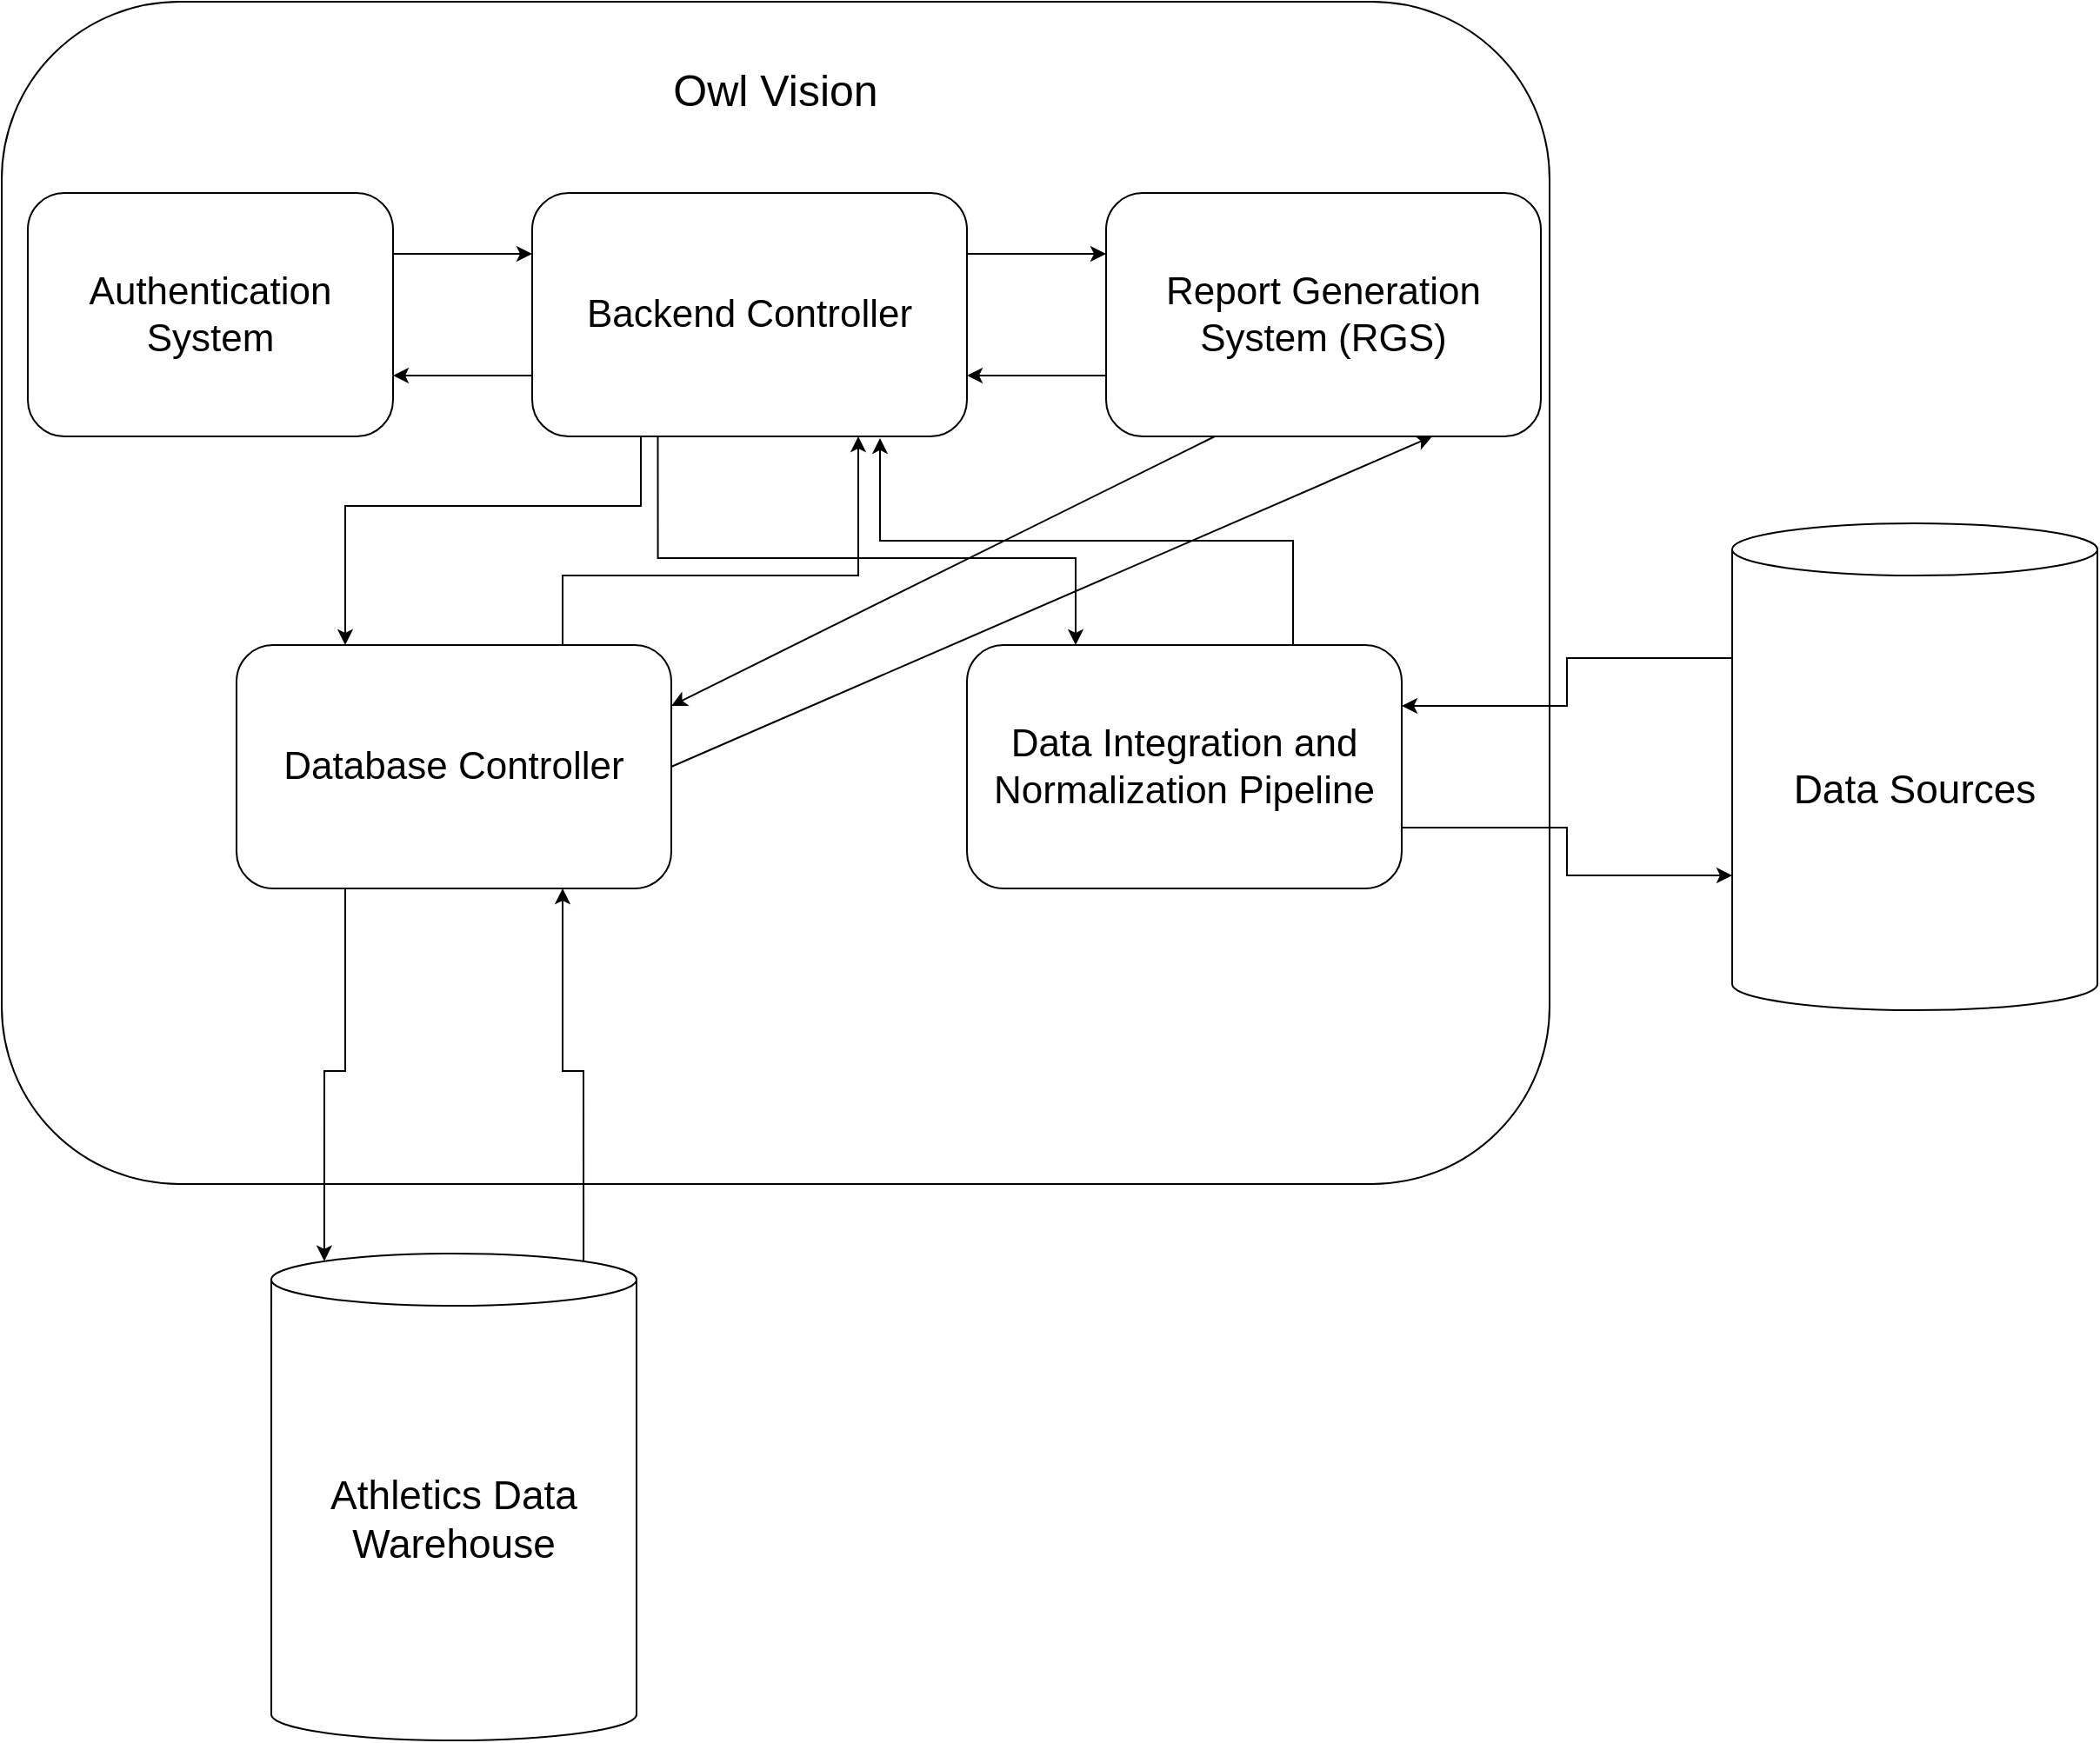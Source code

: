<mxfile version="22.0.2" type="device">
  <diagram name="Page-1" id="Wjr85l1NNc1MN1OOoi-i">
    <mxGraphModel dx="1971" dy="774" grid="1" gridSize="10" guides="1" tooltips="1" connect="1" arrows="1" fold="1" page="1" pageScale="1" pageWidth="850" pageHeight="1100" math="0" shadow="0">
      <root>
        <mxCell id="0" />
        <mxCell id="1" parent="0" />
        <mxCell id="vYVIb0P1RYDlvFxUj1XF-1" value="" style="rounded=1;whiteSpace=wrap;html=1;" vertex="1" parent="1">
          <mxGeometry x="-465" y="170" width="890" height="680" as="geometry" />
        </mxCell>
        <mxCell id="vYVIb0P1RYDlvFxUj1XF-2" value="&lt;font style=&quot;font-size: 25px;&quot;&gt;Owl Vision&lt;/font&gt;" style="text;html=1;strokeColor=none;fillColor=none;align=center;verticalAlign=middle;whiteSpace=wrap;rounded=0;" vertex="1" parent="1">
          <mxGeometry x="-113.75" y="180" width="187.5" height="80" as="geometry" />
        </mxCell>
        <mxCell id="vYVIb0P1RYDlvFxUj1XF-7" style="edgeStyle=orthogonalEdgeStyle;rounded=0;orthogonalLoop=1;jettySize=auto;html=1;exitX=0;exitY=0.75;exitDx=0;exitDy=0;entryX=1;entryY=0.75;entryDx=0;entryDy=0;" edge="1" parent="1" source="vYVIb0P1RYDlvFxUj1XF-5" target="vYVIb0P1RYDlvFxUj1XF-6">
          <mxGeometry relative="1" as="geometry" />
        </mxCell>
        <mxCell id="vYVIb0P1RYDlvFxUj1XF-17" style="edgeStyle=orthogonalEdgeStyle;rounded=0;orthogonalLoop=1;jettySize=auto;html=1;exitX=1;exitY=0.25;exitDx=0;exitDy=0;entryX=0;entryY=0.25;entryDx=0;entryDy=0;" edge="1" parent="1" source="vYVIb0P1RYDlvFxUj1XF-5" target="vYVIb0P1RYDlvFxUj1XF-16">
          <mxGeometry relative="1" as="geometry" />
        </mxCell>
        <mxCell id="vYVIb0P1RYDlvFxUj1XF-19" style="edgeStyle=orthogonalEdgeStyle;rounded=0;orthogonalLoop=1;jettySize=auto;html=1;exitX=0.25;exitY=1;exitDx=0;exitDy=0;entryX=0.25;entryY=0;entryDx=0;entryDy=0;" edge="1" parent="1" source="vYVIb0P1RYDlvFxUj1XF-5" target="vYVIb0P1RYDlvFxUj1XF-10">
          <mxGeometry relative="1" as="geometry">
            <Array as="points">
              <mxPoint x="-97" y="460" />
              <mxPoint x="-267" y="460" />
            </Array>
          </mxGeometry>
        </mxCell>
        <mxCell id="vYVIb0P1RYDlvFxUj1XF-5" value="&lt;font style=&quot;font-size: 22px;&quot;&gt;Backend Controller&lt;/font&gt;" style="rounded=1;whiteSpace=wrap;html=1;" vertex="1" parent="1">
          <mxGeometry x="-160" y="280" width="250" height="140" as="geometry" />
        </mxCell>
        <mxCell id="vYVIb0P1RYDlvFxUj1XF-8" style="edgeStyle=orthogonalEdgeStyle;rounded=0;orthogonalLoop=1;jettySize=auto;html=1;exitX=1;exitY=0.25;exitDx=0;exitDy=0;entryX=0;entryY=0.25;entryDx=0;entryDy=0;" edge="1" parent="1" source="vYVIb0P1RYDlvFxUj1XF-6" target="vYVIb0P1RYDlvFxUj1XF-5">
          <mxGeometry relative="1" as="geometry" />
        </mxCell>
        <mxCell id="vYVIb0P1RYDlvFxUj1XF-6" value="&lt;font style=&quot;font-size: 22px;&quot;&gt;Authentication System&lt;/font&gt;" style="rounded=1;whiteSpace=wrap;html=1;" vertex="1" parent="1">
          <mxGeometry x="-450" y="280" width="210" height="140" as="geometry" />
        </mxCell>
        <mxCell id="vYVIb0P1RYDlvFxUj1XF-12" style="edgeStyle=orthogonalEdgeStyle;rounded=0;orthogonalLoop=1;jettySize=auto;html=1;exitX=0.75;exitY=0;exitDx=0;exitDy=0;entryX=0.75;entryY=1;entryDx=0;entryDy=0;" edge="1" parent="1" source="vYVIb0P1RYDlvFxUj1XF-10" target="vYVIb0P1RYDlvFxUj1XF-5">
          <mxGeometry relative="1" as="geometry">
            <Array as="points">
              <mxPoint x="-142" y="500" />
              <mxPoint x="28" y="500" />
            </Array>
          </mxGeometry>
        </mxCell>
        <mxCell id="vYVIb0P1RYDlvFxUj1XF-31" style="rounded=0;orthogonalLoop=1;jettySize=auto;html=1;exitX=1;exitY=0.5;exitDx=0;exitDy=0;entryX=0.75;entryY=1;entryDx=0;entryDy=0;" edge="1" parent="1" source="vYVIb0P1RYDlvFxUj1XF-10" target="vYVIb0P1RYDlvFxUj1XF-16">
          <mxGeometry relative="1" as="geometry" />
        </mxCell>
        <mxCell id="vYVIb0P1RYDlvFxUj1XF-10" value="&lt;font style=&quot;font-size: 22px;&quot;&gt;Database Controller&lt;/font&gt;" style="rounded=1;whiteSpace=wrap;html=1;" vertex="1" parent="1">
          <mxGeometry x="-330" y="540" width="250" height="140" as="geometry" />
        </mxCell>
        <mxCell id="vYVIb0P1RYDlvFxUj1XF-15" style="edgeStyle=orthogonalEdgeStyle;rounded=0;orthogonalLoop=1;jettySize=auto;html=1;exitX=0.855;exitY=0;exitDx=0;exitDy=4.35;exitPerimeter=0;entryX=0.75;entryY=1;entryDx=0;entryDy=0;" edge="1" parent="1" source="vYVIb0P1RYDlvFxUj1XF-13" target="vYVIb0P1RYDlvFxUj1XF-10">
          <mxGeometry relative="1" as="geometry" />
        </mxCell>
        <mxCell id="vYVIb0P1RYDlvFxUj1XF-13" value="&lt;font style=&quot;font-size: 23px;&quot;&gt;Athletics Data Warehouse&lt;/font&gt;" style="shape=cylinder3;whiteSpace=wrap;html=1;boundedLbl=1;backgroundOutline=1;size=15;" vertex="1" parent="1">
          <mxGeometry x="-310" y="890" width="210" height="280" as="geometry" />
        </mxCell>
        <mxCell id="vYVIb0P1RYDlvFxUj1XF-14" style="edgeStyle=orthogonalEdgeStyle;rounded=0;orthogonalLoop=1;jettySize=auto;html=1;exitX=0.25;exitY=1;exitDx=0;exitDy=0;entryX=0.145;entryY=0;entryDx=0;entryDy=4.35;entryPerimeter=0;" edge="1" parent="1" source="vYVIb0P1RYDlvFxUj1XF-10" target="vYVIb0P1RYDlvFxUj1XF-13">
          <mxGeometry relative="1" as="geometry" />
        </mxCell>
        <mxCell id="vYVIb0P1RYDlvFxUj1XF-18" style="edgeStyle=orthogonalEdgeStyle;rounded=0;orthogonalLoop=1;jettySize=auto;html=1;exitX=0;exitY=0.75;exitDx=0;exitDy=0;entryX=1;entryY=0.75;entryDx=0;entryDy=0;" edge="1" parent="1" source="vYVIb0P1RYDlvFxUj1XF-16" target="vYVIb0P1RYDlvFxUj1XF-5">
          <mxGeometry relative="1" as="geometry" />
        </mxCell>
        <mxCell id="vYVIb0P1RYDlvFxUj1XF-30" style="rounded=0;orthogonalLoop=1;jettySize=auto;html=1;exitX=0.25;exitY=1;exitDx=0;exitDy=0;entryX=1;entryY=0.25;entryDx=0;entryDy=0;" edge="1" parent="1" source="vYVIb0P1RYDlvFxUj1XF-16" target="vYVIb0P1RYDlvFxUj1XF-10">
          <mxGeometry relative="1" as="geometry" />
        </mxCell>
        <mxCell id="vYVIb0P1RYDlvFxUj1XF-16" value="&lt;font style=&quot;font-size: 22px;&quot;&gt;Report Generation System (RGS)&lt;/font&gt;" style="rounded=1;whiteSpace=wrap;html=1;" vertex="1" parent="1">
          <mxGeometry x="170" y="280" width="250" height="140" as="geometry" />
        </mxCell>
        <mxCell id="vYVIb0P1RYDlvFxUj1XF-20" value="&lt;font style=&quot;font-size: 22px;&quot;&gt;Data Integration and Normalization Pipeline&lt;/font&gt;" style="rounded=1;whiteSpace=wrap;html=1;" vertex="1" parent="1">
          <mxGeometry x="90" y="540" width="250" height="140" as="geometry" />
        </mxCell>
        <mxCell id="vYVIb0P1RYDlvFxUj1XF-23" style="edgeStyle=orthogonalEdgeStyle;rounded=0;orthogonalLoop=1;jettySize=auto;html=1;exitX=0.75;exitY=0;exitDx=0;exitDy=0;entryX=0.8;entryY=1.007;entryDx=0;entryDy=0;entryPerimeter=0;" edge="1" parent="1" source="vYVIb0P1RYDlvFxUj1XF-20" target="vYVIb0P1RYDlvFxUj1XF-5">
          <mxGeometry relative="1" as="geometry" />
        </mxCell>
        <mxCell id="vYVIb0P1RYDlvFxUj1XF-24" style="edgeStyle=orthogonalEdgeStyle;rounded=0;orthogonalLoop=1;jettySize=auto;html=1;exitX=0.25;exitY=0;exitDx=0;exitDy=0;entryX=0.289;entryY=0.997;entryDx=0;entryDy=0;entryPerimeter=0;startArrow=classic;startFill=1;endArrow=none;endFill=0;" edge="1" parent="1" source="vYVIb0P1RYDlvFxUj1XF-20" target="vYVIb0P1RYDlvFxUj1XF-5">
          <mxGeometry relative="1" as="geometry">
            <Array as="points">
              <mxPoint x="153" y="490" />
              <mxPoint x="-88" y="490" />
            </Array>
          </mxGeometry>
        </mxCell>
        <mxCell id="vYVIb0P1RYDlvFxUj1XF-29" style="edgeStyle=orthogonalEdgeStyle;rounded=0;orthogonalLoop=1;jettySize=auto;html=1;exitX=0;exitY=0;exitDx=0;exitDy=77.5;exitPerimeter=0;entryX=1;entryY=0.25;entryDx=0;entryDy=0;" edge="1" parent="1" source="vYVIb0P1RYDlvFxUj1XF-27" target="vYVIb0P1RYDlvFxUj1XF-20">
          <mxGeometry relative="1" as="geometry" />
        </mxCell>
        <mxCell id="vYVIb0P1RYDlvFxUj1XF-27" value="&lt;font style=&quot;font-size: 23px;&quot;&gt;Data Sources&lt;/font&gt;" style="shape=cylinder3;whiteSpace=wrap;html=1;boundedLbl=1;backgroundOutline=1;size=15;" vertex="1" parent="1">
          <mxGeometry x="530" y="470" width="210" height="280" as="geometry" />
        </mxCell>
        <mxCell id="vYVIb0P1RYDlvFxUj1XF-28" style="edgeStyle=orthogonalEdgeStyle;rounded=0;orthogonalLoop=1;jettySize=auto;html=1;exitX=1;exitY=0.75;exitDx=0;exitDy=0;entryX=0;entryY=0;entryDx=0;entryDy=202.5;entryPerimeter=0;" edge="1" parent="1" source="vYVIb0P1RYDlvFxUj1XF-20" target="vYVIb0P1RYDlvFxUj1XF-27">
          <mxGeometry relative="1" as="geometry" />
        </mxCell>
      </root>
    </mxGraphModel>
  </diagram>
</mxfile>
